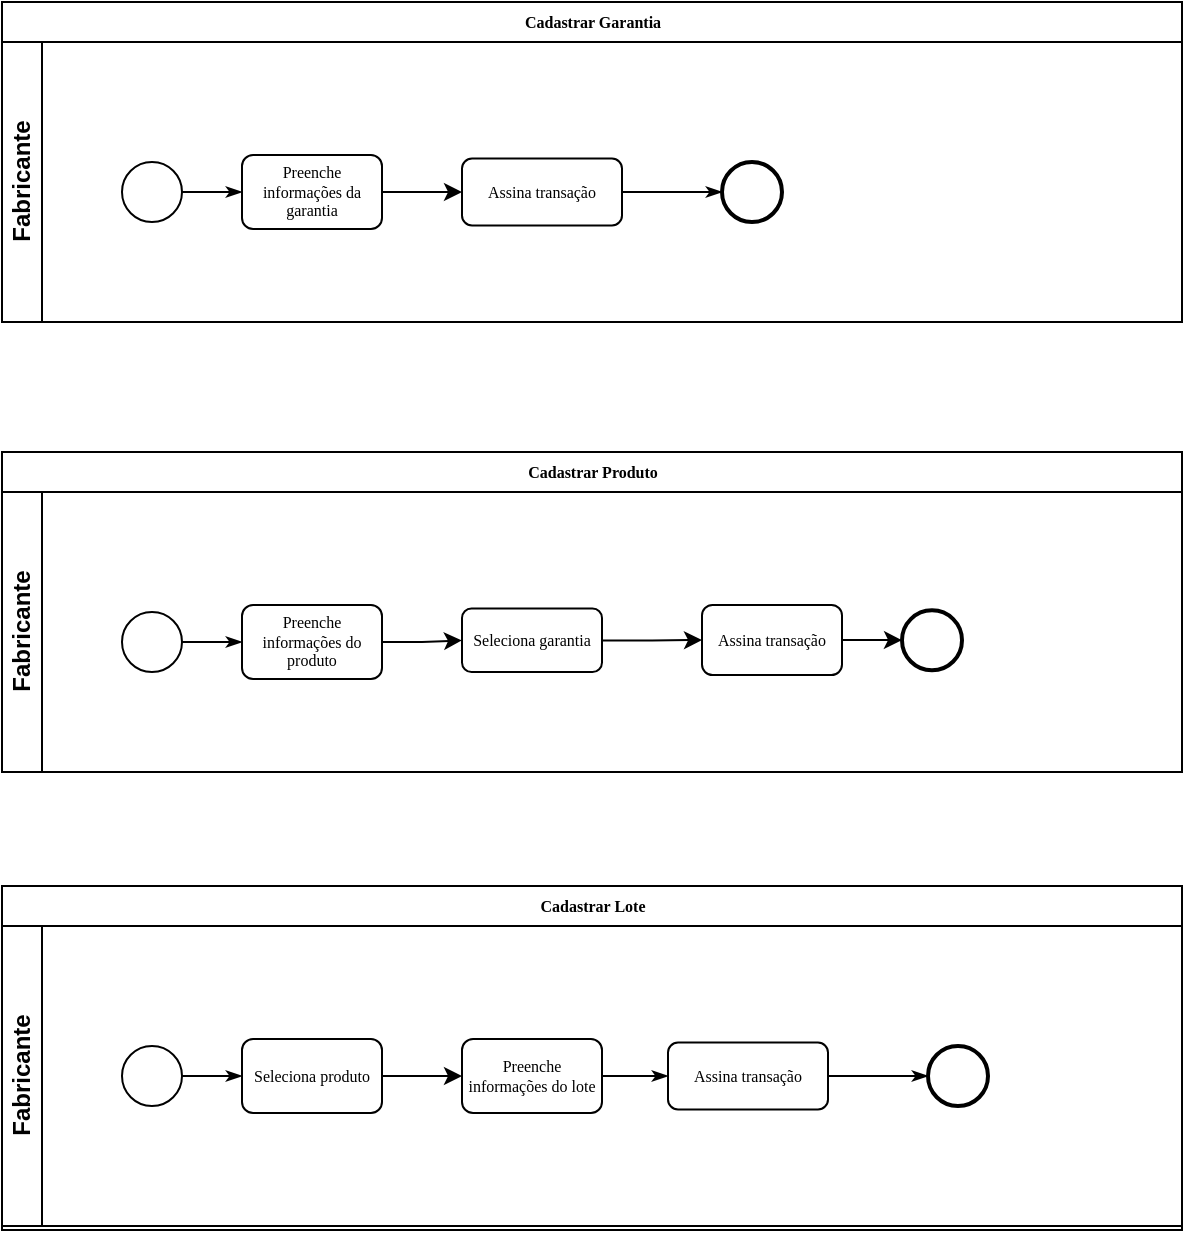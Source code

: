 <mxfile version="21.3.4" type="github">
  <diagram name="Page-1" id="c7488fd3-1785-93aa-aadb-54a6760d102a">
    <mxGraphModel dx="875" dy="484" grid="1" gridSize="10" guides="1" tooltips="1" connect="1" arrows="1" fold="1" page="1" pageScale="1" pageWidth="1100" pageHeight="850" background="none" math="0" shadow="0">
      <root>
        <mxCell id="0" />
        <mxCell id="1" parent="0" />
        <mxCell id="2b4e8129b02d487f-1" value="Cadastrar Produto" style="swimlane;html=1;childLayout=stackLayout;horizontal=1;startSize=20;horizontalStack=0;rounded=0;shadow=0;labelBackgroundColor=none;strokeWidth=1;fontFamily=Verdana;fontSize=8;align=center;" parent="1" vertex="1">
          <mxGeometry x="180" y="233" width="590" height="160" as="geometry" />
        </mxCell>
        <mxCell id="2b4e8129b02d487f-2" value="Fabricante" style="swimlane;html=1;startSize=20;horizontal=0;" parent="2b4e8129b02d487f-1" vertex="1">
          <mxGeometry y="20" width="590" height="140" as="geometry" />
        </mxCell>
        <mxCell id="2b4e8129b02d487f-18" style="edgeStyle=orthogonalEdgeStyle;rounded=0;html=1;labelBackgroundColor=none;startArrow=none;startFill=0;startSize=5;endArrow=classicThin;endFill=1;endSize=5;jettySize=auto;orthogonalLoop=1;strokeWidth=1;fontFamily=Verdana;fontSize=8" parent="2b4e8129b02d487f-2" source="2b4e8129b02d487f-5" target="2b4e8129b02d487f-6" edge="1">
          <mxGeometry relative="1" as="geometry" />
        </mxCell>
        <mxCell id="2b4e8129b02d487f-5" value="" style="ellipse;whiteSpace=wrap;html=1;rounded=0;shadow=0;labelBackgroundColor=none;strokeWidth=1;fontFamily=Verdana;fontSize=8;align=center;" parent="2b4e8129b02d487f-2" vertex="1">
          <mxGeometry x="60" y="60" width="30" height="30" as="geometry" />
        </mxCell>
        <mxCell id="wPB56eFG8DypEKc2nQls-16" value="" style="edgeStyle=orthogonalEdgeStyle;rounded=0;orthogonalLoop=1;jettySize=auto;html=1;" edge="1" parent="2b4e8129b02d487f-2" source="2b4e8129b02d487f-6" target="2b4e8129b02d487f-7">
          <mxGeometry relative="1" as="geometry" />
        </mxCell>
        <mxCell id="2b4e8129b02d487f-6" value="Preenche informações do produto" style="rounded=1;whiteSpace=wrap;html=1;shadow=0;labelBackgroundColor=none;strokeWidth=1;fontFamily=Verdana;fontSize=8;align=center;" parent="2b4e8129b02d487f-2" vertex="1">
          <mxGeometry x="120" y="56.5" width="70" height="37" as="geometry" />
        </mxCell>
        <mxCell id="wPB56eFG8DypEKc2nQls-33" value="" style="edgeStyle=orthogonalEdgeStyle;rounded=0;orthogonalLoop=1;jettySize=auto;html=1;" edge="1" parent="2b4e8129b02d487f-2" source="2b4e8129b02d487f-7" target="wPB56eFG8DypEKc2nQls-32">
          <mxGeometry relative="1" as="geometry" />
        </mxCell>
        <mxCell id="2b4e8129b02d487f-7" value="Seleciona garantia" style="rounded=1;whiteSpace=wrap;html=1;shadow=0;labelBackgroundColor=none;strokeWidth=1;fontFamily=Verdana;fontSize=8;align=center;" parent="2b4e8129b02d487f-2" vertex="1">
          <mxGeometry x="230" y="58.25" width="70" height="31.75" as="geometry" />
        </mxCell>
        <mxCell id="2b4e8129b02d487f-8" value="" style="ellipse;whiteSpace=wrap;html=1;rounded=0;shadow=0;labelBackgroundColor=none;strokeWidth=2;fontFamily=Verdana;fontSize=8;align=center;" parent="2b4e8129b02d487f-2" vertex="1">
          <mxGeometry x="450" y="59.13" width="30" height="30" as="geometry" />
        </mxCell>
        <mxCell id="wPB56eFG8DypEKc2nQls-34" value="" style="edgeStyle=orthogonalEdgeStyle;rounded=0;orthogonalLoop=1;jettySize=auto;html=1;" edge="1" parent="2b4e8129b02d487f-2" source="wPB56eFG8DypEKc2nQls-32" target="2b4e8129b02d487f-8">
          <mxGeometry relative="1" as="geometry" />
        </mxCell>
        <mxCell id="wPB56eFG8DypEKc2nQls-32" value="Assina transação" style="whiteSpace=wrap;html=1;fontSize=8;fontFamily=Verdana;rounded=1;shadow=0;labelBackgroundColor=none;strokeWidth=1;" vertex="1" parent="2b4e8129b02d487f-2">
          <mxGeometry x="350" y="56.5" width="70" height="35" as="geometry" />
        </mxCell>
        <mxCell id="wPB56eFG8DypEKc2nQls-3" value="Cadastrar Lote" style="swimlane;html=1;childLayout=stackLayout;horizontal=1;startSize=20;horizontalStack=0;rounded=0;shadow=0;labelBackgroundColor=none;strokeWidth=1;fontFamily=Verdana;fontSize=8;align=center;" vertex="1" parent="1">
          <mxGeometry x="180" y="450" width="590" height="172" as="geometry" />
        </mxCell>
        <mxCell id="wPB56eFG8DypEKc2nQls-4" value="Fabricante" style="swimlane;html=1;startSize=20;horizontal=0;" vertex="1" parent="wPB56eFG8DypEKc2nQls-3">
          <mxGeometry y="20" width="590" height="150" as="geometry" />
        </mxCell>
        <mxCell id="wPB56eFG8DypEKc2nQls-5" style="edgeStyle=orthogonalEdgeStyle;rounded=0;html=1;labelBackgroundColor=none;startArrow=none;startFill=0;startSize=5;endArrow=classicThin;endFill=1;endSize=5;jettySize=auto;orthogonalLoop=1;strokeWidth=1;fontFamily=Verdana;fontSize=8" edge="1" parent="wPB56eFG8DypEKc2nQls-4" source="wPB56eFG8DypEKc2nQls-6" target="wPB56eFG8DypEKc2nQls-7">
          <mxGeometry relative="1" as="geometry" />
        </mxCell>
        <mxCell id="wPB56eFG8DypEKc2nQls-6" value="" style="ellipse;whiteSpace=wrap;html=1;rounded=0;shadow=0;labelBackgroundColor=none;strokeWidth=1;fontFamily=Verdana;fontSize=8;align=center;" vertex="1" parent="wPB56eFG8DypEKc2nQls-4">
          <mxGeometry x="60" y="60" width="30" height="30" as="geometry" />
        </mxCell>
        <mxCell id="wPB56eFG8DypEKc2nQls-17" value="" style="edgeStyle=orthogonalEdgeStyle;rounded=0;orthogonalLoop=1;jettySize=auto;html=1;" edge="1" parent="wPB56eFG8DypEKc2nQls-4" source="wPB56eFG8DypEKc2nQls-7" target="wPB56eFG8DypEKc2nQls-9">
          <mxGeometry relative="1" as="geometry" />
        </mxCell>
        <mxCell id="wPB56eFG8DypEKc2nQls-7" value="Seleciona produto" style="rounded=1;whiteSpace=wrap;html=1;shadow=0;labelBackgroundColor=none;strokeWidth=1;fontFamily=Verdana;fontSize=8;align=center;" vertex="1" parent="wPB56eFG8DypEKc2nQls-4">
          <mxGeometry x="120" y="56.5" width="70" height="37" as="geometry" />
        </mxCell>
        <mxCell id="wPB56eFG8DypEKc2nQls-9" value="Preenche informações do lote" style="rounded=1;whiteSpace=wrap;html=1;shadow=0;labelBackgroundColor=none;strokeWidth=1;fontFamily=Verdana;fontSize=8;align=center;" vertex="1" parent="wPB56eFG8DypEKc2nQls-4">
          <mxGeometry x="230" y="56.5" width="70" height="37" as="geometry" />
        </mxCell>
        <mxCell id="wPB56eFG8DypEKc2nQls-21" value="Assina transação" style="rounded=1;whiteSpace=wrap;html=1;shadow=0;labelBackgroundColor=none;strokeWidth=1;fontFamily=Verdana;fontSize=8;align=center;" vertex="1" parent="wPB56eFG8DypEKc2nQls-4">
          <mxGeometry x="333" y="58.25" width="80" height="33.5" as="geometry" />
        </mxCell>
        <mxCell id="wPB56eFG8DypEKc2nQls-8" style="edgeStyle=orthogonalEdgeStyle;rounded=0;html=1;labelBackgroundColor=none;startArrow=none;startFill=0;startSize=5;endArrow=classicThin;endFill=1;endSize=5;jettySize=auto;orthogonalLoop=1;strokeWidth=1;fontFamily=Verdana;fontSize=8" edge="1" parent="wPB56eFG8DypEKc2nQls-4" source="wPB56eFG8DypEKc2nQls-9" target="wPB56eFG8DypEKc2nQls-21">
          <mxGeometry relative="1" as="geometry">
            <mxPoint x="330" y="75" as="targetPoint" />
          </mxGeometry>
        </mxCell>
        <mxCell id="wPB56eFG8DypEKc2nQls-22" value="" style="ellipse;whiteSpace=wrap;html=1;rounded=0;shadow=0;labelBackgroundColor=none;strokeWidth=2;fontFamily=Verdana;fontSize=8;align=center;" vertex="1" parent="wPB56eFG8DypEKc2nQls-4">
          <mxGeometry x="463" y="60" width="30" height="30" as="geometry" />
        </mxCell>
        <mxCell id="wPB56eFG8DypEKc2nQls-20" style="edgeStyle=orthogonalEdgeStyle;rounded=0;html=1;labelBackgroundColor=none;startArrow=none;startFill=0;startSize=5;endArrow=classicThin;endFill=1;endSize=5;jettySize=auto;orthogonalLoop=1;strokeWidth=1;fontFamily=Verdana;fontSize=8" edge="1" parent="wPB56eFG8DypEKc2nQls-4" source="wPB56eFG8DypEKc2nQls-21" target="wPB56eFG8DypEKc2nQls-22">
          <mxGeometry relative="1" as="geometry" />
        </mxCell>
        <mxCell id="wPB56eFG8DypEKc2nQls-23" value="Cadastrar Garantia" style="swimlane;html=1;childLayout=stackLayout;horizontal=1;startSize=20;horizontalStack=0;rounded=0;shadow=0;labelBackgroundColor=none;strokeWidth=1;fontFamily=Verdana;fontSize=8;align=center;" vertex="1" parent="1">
          <mxGeometry x="180" y="8" width="590" height="160" as="geometry" />
        </mxCell>
        <mxCell id="wPB56eFG8DypEKc2nQls-24" value="Fabricante" style="swimlane;html=1;startSize=20;horizontal=0;" vertex="1" parent="wPB56eFG8DypEKc2nQls-23">
          <mxGeometry y="20" width="590" height="140" as="geometry" />
        </mxCell>
        <mxCell id="wPB56eFG8DypEKc2nQls-25" style="edgeStyle=orthogonalEdgeStyle;rounded=0;html=1;labelBackgroundColor=none;startArrow=none;startFill=0;startSize=5;endArrow=classicThin;endFill=1;endSize=5;jettySize=auto;orthogonalLoop=1;strokeWidth=1;fontFamily=Verdana;fontSize=8" edge="1" parent="wPB56eFG8DypEKc2nQls-24" source="wPB56eFG8DypEKc2nQls-26" target="wPB56eFG8DypEKc2nQls-28">
          <mxGeometry relative="1" as="geometry" />
        </mxCell>
        <mxCell id="wPB56eFG8DypEKc2nQls-26" value="" style="ellipse;whiteSpace=wrap;html=1;rounded=0;shadow=0;labelBackgroundColor=none;strokeWidth=1;fontFamily=Verdana;fontSize=8;align=center;" vertex="1" parent="wPB56eFG8DypEKc2nQls-24">
          <mxGeometry x="60" y="60" width="30" height="30" as="geometry" />
        </mxCell>
        <mxCell id="wPB56eFG8DypEKc2nQls-27" value="" style="edgeStyle=orthogonalEdgeStyle;rounded=0;orthogonalLoop=1;jettySize=auto;html=1;" edge="1" parent="wPB56eFG8DypEKc2nQls-24" source="wPB56eFG8DypEKc2nQls-28" target="wPB56eFG8DypEKc2nQls-30">
          <mxGeometry relative="1" as="geometry" />
        </mxCell>
        <mxCell id="wPB56eFG8DypEKc2nQls-28" value="Preenche informações da garantia" style="rounded=1;whiteSpace=wrap;html=1;shadow=0;labelBackgroundColor=none;strokeWidth=1;fontFamily=Verdana;fontSize=8;align=center;" vertex="1" parent="wPB56eFG8DypEKc2nQls-24">
          <mxGeometry x="120" y="56.5" width="70" height="37" as="geometry" />
        </mxCell>
        <mxCell id="wPB56eFG8DypEKc2nQls-29" style="edgeStyle=orthogonalEdgeStyle;rounded=0;html=1;labelBackgroundColor=none;startArrow=none;startFill=0;startSize=5;endArrow=classicThin;endFill=1;endSize=5;jettySize=auto;orthogonalLoop=1;strokeWidth=1;fontFamily=Verdana;fontSize=8" edge="1" parent="wPB56eFG8DypEKc2nQls-24" source="wPB56eFG8DypEKc2nQls-30" target="wPB56eFG8DypEKc2nQls-31">
          <mxGeometry relative="1" as="geometry" />
        </mxCell>
        <mxCell id="wPB56eFG8DypEKc2nQls-30" value="Assina transação" style="rounded=1;whiteSpace=wrap;html=1;shadow=0;labelBackgroundColor=none;strokeWidth=1;fontFamily=Verdana;fontSize=8;align=center;" vertex="1" parent="wPB56eFG8DypEKc2nQls-24">
          <mxGeometry x="230" y="58.25" width="80" height="33.5" as="geometry" />
        </mxCell>
        <mxCell id="wPB56eFG8DypEKc2nQls-31" value="" style="ellipse;whiteSpace=wrap;html=1;rounded=0;shadow=0;labelBackgroundColor=none;strokeWidth=2;fontFamily=Verdana;fontSize=8;align=center;" vertex="1" parent="wPB56eFG8DypEKc2nQls-24">
          <mxGeometry x="360" y="60" width="30" height="30" as="geometry" />
        </mxCell>
      </root>
    </mxGraphModel>
  </diagram>
</mxfile>
